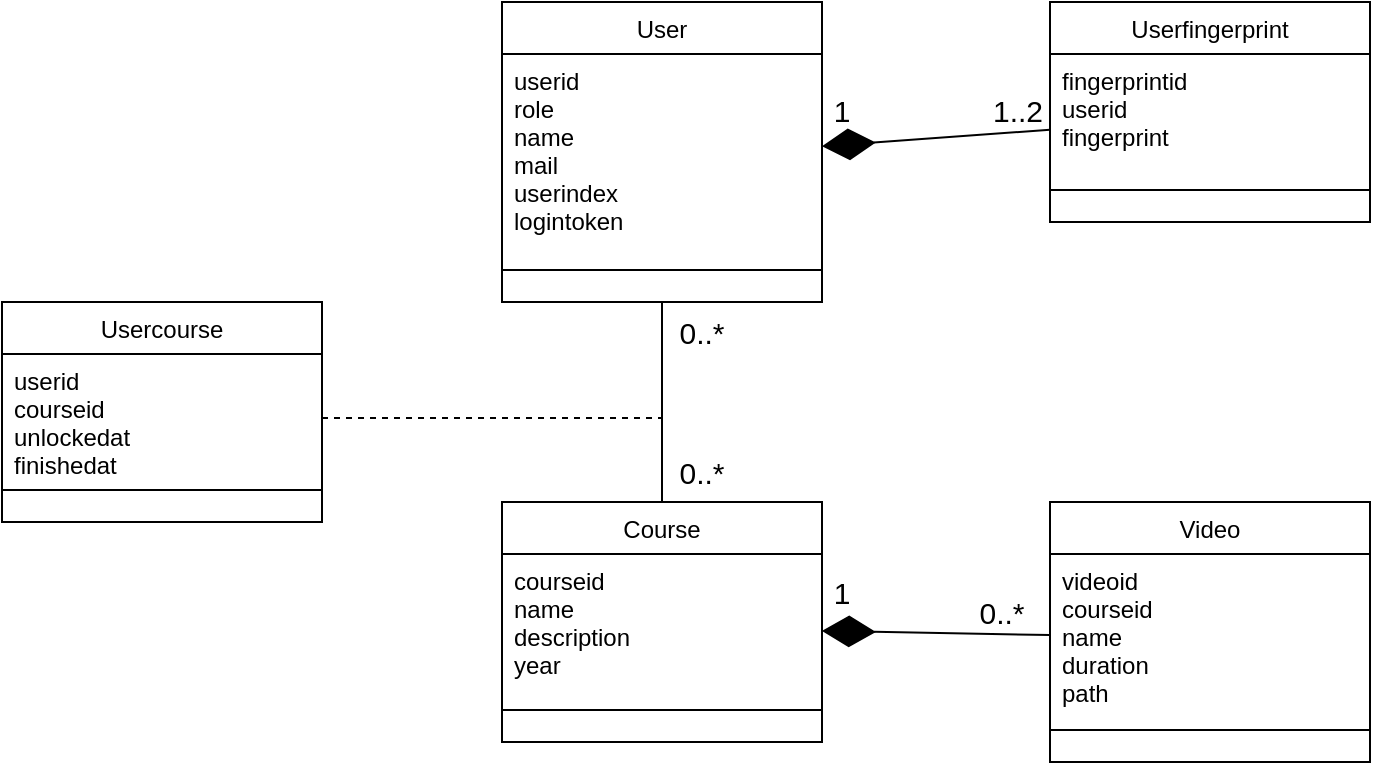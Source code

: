 <mxfile version="21.1.5" type="github">
  <diagram id="C5RBs43oDa-KdzZeNtuy" name="Page-1">
    <mxGraphModel dx="1050" dy="549" grid="1" gridSize="10" guides="1" tooltips="1" connect="1" arrows="1" fold="1" page="1" pageScale="1" pageWidth="827" pageHeight="1169" math="0" shadow="0">
      <root>
        <mxCell id="WIyWlLk6GJQsqaUBKTNV-0" />
        <mxCell id="WIyWlLk6GJQsqaUBKTNV-1" parent="WIyWlLk6GJQsqaUBKTNV-0" />
        <mxCell id="mnAukDZ0ovOzwnWrQUAI-0" value="User" style="swimlane;fontStyle=0;align=center;verticalAlign=top;childLayout=stackLayout;horizontal=1;startSize=26;horizontalStack=0;resizeParent=1;resizeLast=0;collapsible=1;marginBottom=0;rounded=0;shadow=0;strokeWidth=1;" parent="WIyWlLk6GJQsqaUBKTNV-1" vertex="1">
          <mxGeometry x="290" y="50" width="160" height="150" as="geometry">
            <mxRectangle x="340" y="380" width="170" height="26" as="alternateBounds" />
          </mxGeometry>
        </mxCell>
        <mxCell id="mnAukDZ0ovOzwnWrQUAI-1" value="userid&#xa;  role&#xa;name&#xa;  mail&#xa;  userindex&#xa;  logintoken&#xa; " style="text;align=left;verticalAlign=top;spacingLeft=4;spacingRight=4;overflow=hidden;rotatable=0;points=[[0,0.5],[1,0.5]];portConstraint=eastwest;" parent="mnAukDZ0ovOzwnWrQUAI-0" vertex="1">
          <mxGeometry y="26" width="160" height="104" as="geometry" />
        </mxCell>
        <mxCell id="mnAukDZ0ovOzwnWrQUAI-2" value="" style="line;html=1;strokeWidth=1;align=left;verticalAlign=middle;spacingTop=-1;spacingLeft=3;spacingRight=3;rotatable=0;labelPosition=right;points=[];portConstraint=eastwest;" parent="mnAukDZ0ovOzwnWrQUAI-0" vertex="1">
          <mxGeometry y="130" width="160" height="8" as="geometry" />
        </mxCell>
        <mxCell id="mnAukDZ0ovOzwnWrQUAI-6" value="Userfingerprint" style="swimlane;fontStyle=0;align=center;verticalAlign=top;childLayout=stackLayout;horizontal=1;startSize=26;horizontalStack=0;resizeParent=1;resizeLast=0;collapsible=1;marginBottom=0;rounded=0;shadow=0;strokeWidth=1;" parent="WIyWlLk6GJQsqaUBKTNV-1" vertex="1">
          <mxGeometry x="564" y="50" width="160" height="110" as="geometry">
            <mxRectangle x="340" y="380" width="170" height="26" as="alternateBounds" />
          </mxGeometry>
        </mxCell>
        <mxCell id="mnAukDZ0ovOzwnWrQUAI-7" value="fingerprintid&#xa;userid&#xa;fingerprint&#xa; " style="text;align=left;verticalAlign=top;spacingLeft=4;spacingRight=4;overflow=hidden;rotatable=0;points=[[0,0.5],[1,0.5]];portConstraint=eastwest;" parent="mnAukDZ0ovOzwnWrQUAI-6" vertex="1">
          <mxGeometry y="26" width="160" height="64" as="geometry" />
        </mxCell>
        <mxCell id="mnAukDZ0ovOzwnWrQUAI-8" value="" style="line;html=1;strokeWidth=1;align=left;verticalAlign=middle;spacingTop=-1;spacingLeft=3;spacingRight=3;rotatable=0;labelPosition=right;points=[];portConstraint=eastwest;" parent="mnAukDZ0ovOzwnWrQUAI-6" vertex="1">
          <mxGeometry y="90" width="160" height="8" as="geometry" />
        </mxCell>
        <mxCell id="mnAukDZ0ovOzwnWrQUAI-9" value="Course" style="swimlane;fontStyle=0;align=center;verticalAlign=top;childLayout=stackLayout;horizontal=1;startSize=26;horizontalStack=0;resizeParent=1;resizeLast=0;collapsible=1;marginBottom=0;rounded=0;shadow=0;strokeWidth=1;" parent="WIyWlLk6GJQsqaUBKTNV-1" vertex="1">
          <mxGeometry x="290" y="300" width="160" height="120" as="geometry">
            <mxRectangle x="340" y="380" width="170" height="26" as="alternateBounds" />
          </mxGeometry>
        </mxCell>
        <mxCell id="mnAukDZ0ovOzwnWrQUAI-10" value="courseid&#xa;name&#xa;description&#xa;year&#xa; " style="text;align=left;verticalAlign=top;spacingLeft=4;spacingRight=4;overflow=hidden;rotatable=0;points=[[0,0.5],[1,0.5]];portConstraint=eastwest;" parent="mnAukDZ0ovOzwnWrQUAI-9" vertex="1">
          <mxGeometry y="26" width="160" height="74" as="geometry" />
        </mxCell>
        <mxCell id="mnAukDZ0ovOzwnWrQUAI-11" value="" style="line;html=1;strokeWidth=1;align=left;verticalAlign=middle;spacingTop=-1;spacingLeft=3;spacingRight=3;rotatable=0;labelPosition=right;points=[];portConstraint=eastwest;" parent="mnAukDZ0ovOzwnWrQUAI-9" vertex="1">
          <mxGeometry y="100" width="160" height="8" as="geometry" />
        </mxCell>
        <mxCell id="mnAukDZ0ovOzwnWrQUAI-12" value="Video" style="swimlane;fontStyle=0;align=center;verticalAlign=top;childLayout=stackLayout;horizontal=1;startSize=26;horizontalStack=0;resizeParent=1;resizeLast=0;collapsible=1;marginBottom=0;rounded=0;shadow=0;strokeWidth=1;" parent="WIyWlLk6GJQsqaUBKTNV-1" vertex="1">
          <mxGeometry x="564" y="300" width="160" height="130" as="geometry">
            <mxRectangle x="340" y="380" width="170" height="26" as="alternateBounds" />
          </mxGeometry>
        </mxCell>
        <mxCell id="mnAukDZ0ovOzwnWrQUAI-13" value="videoid&#xa;courseid&#xa;name&#xa;duration&#xa;path&#xa; " style="text;align=left;verticalAlign=top;spacingLeft=4;spacingRight=4;overflow=hidden;rotatable=0;points=[[0,0.5],[1,0.5]];portConstraint=eastwest;" parent="mnAukDZ0ovOzwnWrQUAI-12" vertex="1">
          <mxGeometry y="26" width="160" height="84" as="geometry" />
        </mxCell>
        <mxCell id="mnAukDZ0ovOzwnWrQUAI-14" value="" style="line;html=1;strokeWidth=1;align=left;verticalAlign=middle;spacingTop=-1;spacingLeft=3;spacingRight=3;rotatable=0;labelPosition=right;points=[];portConstraint=eastwest;" parent="mnAukDZ0ovOzwnWrQUAI-12" vertex="1">
          <mxGeometry y="110" width="160" height="8" as="geometry" />
        </mxCell>
        <mxCell id="mnAukDZ0ovOzwnWrQUAI-15" value="Usercourse" style="swimlane;fontStyle=0;align=center;verticalAlign=top;childLayout=stackLayout;horizontal=1;startSize=26;horizontalStack=0;resizeParent=1;resizeLast=0;collapsible=1;marginBottom=0;rounded=0;shadow=0;strokeWidth=1;" parent="WIyWlLk6GJQsqaUBKTNV-1" vertex="1">
          <mxGeometry x="40" y="200" width="160" height="110" as="geometry">
            <mxRectangle x="340" y="380" width="170" height="26" as="alternateBounds" />
          </mxGeometry>
        </mxCell>
        <mxCell id="mnAukDZ0ovOzwnWrQUAI-16" value="userid&#xa;courseid&#xa;unlockedat&#xa;finishedat&#xa; " style="text;align=left;verticalAlign=top;spacingLeft=4;spacingRight=4;overflow=hidden;rotatable=0;points=[[0,0.5],[1,0.5]];portConstraint=eastwest;" parent="mnAukDZ0ovOzwnWrQUAI-15" vertex="1">
          <mxGeometry y="26" width="160" height="64" as="geometry" />
        </mxCell>
        <mxCell id="mnAukDZ0ovOzwnWrQUAI-17" value="" style="line;html=1;strokeWidth=1;align=left;verticalAlign=middle;spacingTop=-1;spacingLeft=3;spacingRight=3;rotatable=0;labelPosition=right;points=[];portConstraint=eastwest;" parent="mnAukDZ0ovOzwnWrQUAI-15" vertex="1">
          <mxGeometry y="90" width="160" height="8" as="geometry" />
        </mxCell>
        <mxCell id="mnAukDZ0ovOzwnWrQUAI-18" value="" style="endArrow=diamondThin;endFill=1;endSize=24;html=1;rounded=0;" parent="WIyWlLk6GJQsqaUBKTNV-1" source="mnAukDZ0ovOzwnWrQUAI-7" target="mnAukDZ0ovOzwnWrQUAI-1" edge="1">
          <mxGeometry width="160" relative="1" as="geometry">
            <mxPoint x="520" y="180" as="sourcePoint" />
            <mxPoint x="760" y="230" as="targetPoint" />
          </mxGeometry>
        </mxCell>
        <mxCell id="mnAukDZ0ovOzwnWrQUAI-19" value="" style="endArrow=diamondThin;endFill=1;endSize=24;html=1;rounded=0;" parent="WIyWlLk6GJQsqaUBKTNV-1" source="mnAukDZ0ovOzwnWrQUAI-13" target="mnAukDZ0ovOzwnWrQUAI-10" edge="1">
          <mxGeometry width="160" relative="1" as="geometry">
            <mxPoint x="600" y="186" as="sourcePoint" />
            <mxPoint x="470" y="200" as="targetPoint" />
          </mxGeometry>
        </mxCell>
        <mxCell id="mnAukDZ0ovOzwnWrQUAI-29" value="" style="endArrow=none;html=1;edgeStyle=orthogonalEdgeStyle;rounded=0;exitX=0.5;exitY=1;exitDx=0;exitDy=0;entryX=0.5;entryY=0;entryDx=0;entryDy=0;" parent="WIyWlLk6GJQsqaUBKTNV-1" source="mnAukDZ0ovOzwnWrQUAI-0" target="mnAukDZ0ovOzwnWrQUAI-9" edge="1">
          <mxGeometry relative="1" as="geometry">
            <mxPoint x="370" y="230" as="sourcePoint" />
            <mxPoint x="530" y="230" as="targetPoint" />
          </mxGeometry>
        </mxCell>
        <mxCell id="mnAukDZ0ovOzwnWrQUAI-32" value="" style="endArrow=none;dashed=1;html=1;rounded=0;exitX=1;exitY=0.5;exitDx=0;exitDy=0;" parent="WIyWlLk6GJQsqaUBKTNV-1" source="mnAukDZ0ovOzwnWrQUAI-16" edge="1">
          <mxGeometry width="50" height="50" relative="1" as="geometry">
            <mxPoint x="420" y="250" as="sourcePoint" />
            <mxPoint x="370" y="258" as="targetPoint" />
          </mxGeometry>
        </mxCell>
        <mxCell id="mnAukDZ0ovOzwnWrQUAI-33" value="0..*" style="text;html=1;strokeColor=none;fillColor=none;align=center;verticalAlign=middle;whiteSpace=wrap;rounded=0;fontSize=15;" parent="WIyWlLk6GJQsqaUBKTNV-1" vertex="1">
          <mxGeometry x="360" y="270" width="60" height="30" as="geometry" />
        </mxCell>
        <mxCell id="mnAukDZ0ovOzwnWrQUAI-34" value="0..*" style="text;html=1;strokeColor=none;fillColor=none;align=center;verticalAlign=middle;whiteSpace=wrap;rounded=0;fontSize=15;" parent="WIyWlLk6GJQsqaUBKTNV-1" vertex="1">
          <mxGeometry x="360" y="200" width="60" height="30" as="geometry" />
        </mxCell>
        <mxCell id="mnAukDZ0ovOzwnWrQUAI-36" value="1..2" style="text;html=1;strokeColor=none;fillColor=none;align=center;verticalAlign=middle;whiteSpace=wrap;rounded=0;fontSize=15;" parent="WIyWlLk6GJQsqaUBKTNV-1" vertex="1">
          <mxGeometry x="518" y="89" width="60" height="30" as="geometry" />
        </mxCell>
        <mxCell id="mnAukDZ0ovOzwnWrQUAI-38" value="1" style="text;html=1;strokeColor=none;fillColor=none;align=center;verticalAlign=middle;whiteSpace=wrap;rounded=0;fontSize=15;" parent="WIyWlLk6GJQsqaUBKTNV-1" vertex="1">
          <mxGeometry x="430" y="89" width="60" height="30" as="geometry" />
        </mxCell>
        <mxCell id="mnAukDZ0ovOzwnWrQUAI-39" value="1" style="text;html=1;strokeColor=none;fillColor=none;align=center;verticalAlign=middle;whiteSpace=wrap;rounded=0;fontSize=15;" parent="WIyWlLk6GJQsqaUBKTNV-1" vertex="1">
          <mxGeometry x="430" y="330" width="60" height="30" as="geometry" />
        </mxCell>
        <mxCell id="mnAukDZ0ovOzwnWrQUAI-40" value="0..*" style="text;html=1;strokeColor=none;fillColor=none;align=center;verticalAlign=middle;whiteSpace=wrap;rounded=0;fontSize=15;" parent="WIyWlLk6GJQsqaUBKTNV-1" vertex="1">
          <mxGeometry x="510" y="340" width="60" height="30" as="geometry" />
        </mxCell>
      </root>
    </mxGraphModel>
  </diagram>
</mxfile>
